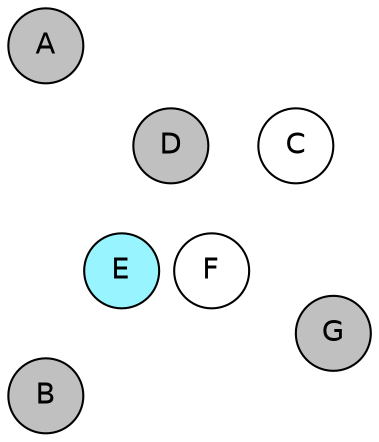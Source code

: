 
graph {

layout = circo;
mindist = .1

node [shape = circle, fontname = Helvetica, margin = 0, style = filled]
edge [style=invis]

subgraph 1 {
	E -- F -- F# -- G -- G# -- A -- A# -- B -- C -- C# -- D -- D# -- E
}

C [fillcolor = white];
C# [fillcolor = white];
D [fillcolor = gray];
D# [fillcolor = white];
E [fillcolor = cadetblue1];
F [fillcolor = white];
F# [fillcolor = white];
G [fillcolor = gray];
G# [fillcolor = gray];
A [fillcolor = gray];
A# [fillcolor = gray];
B [fillcolor = gray];
}
